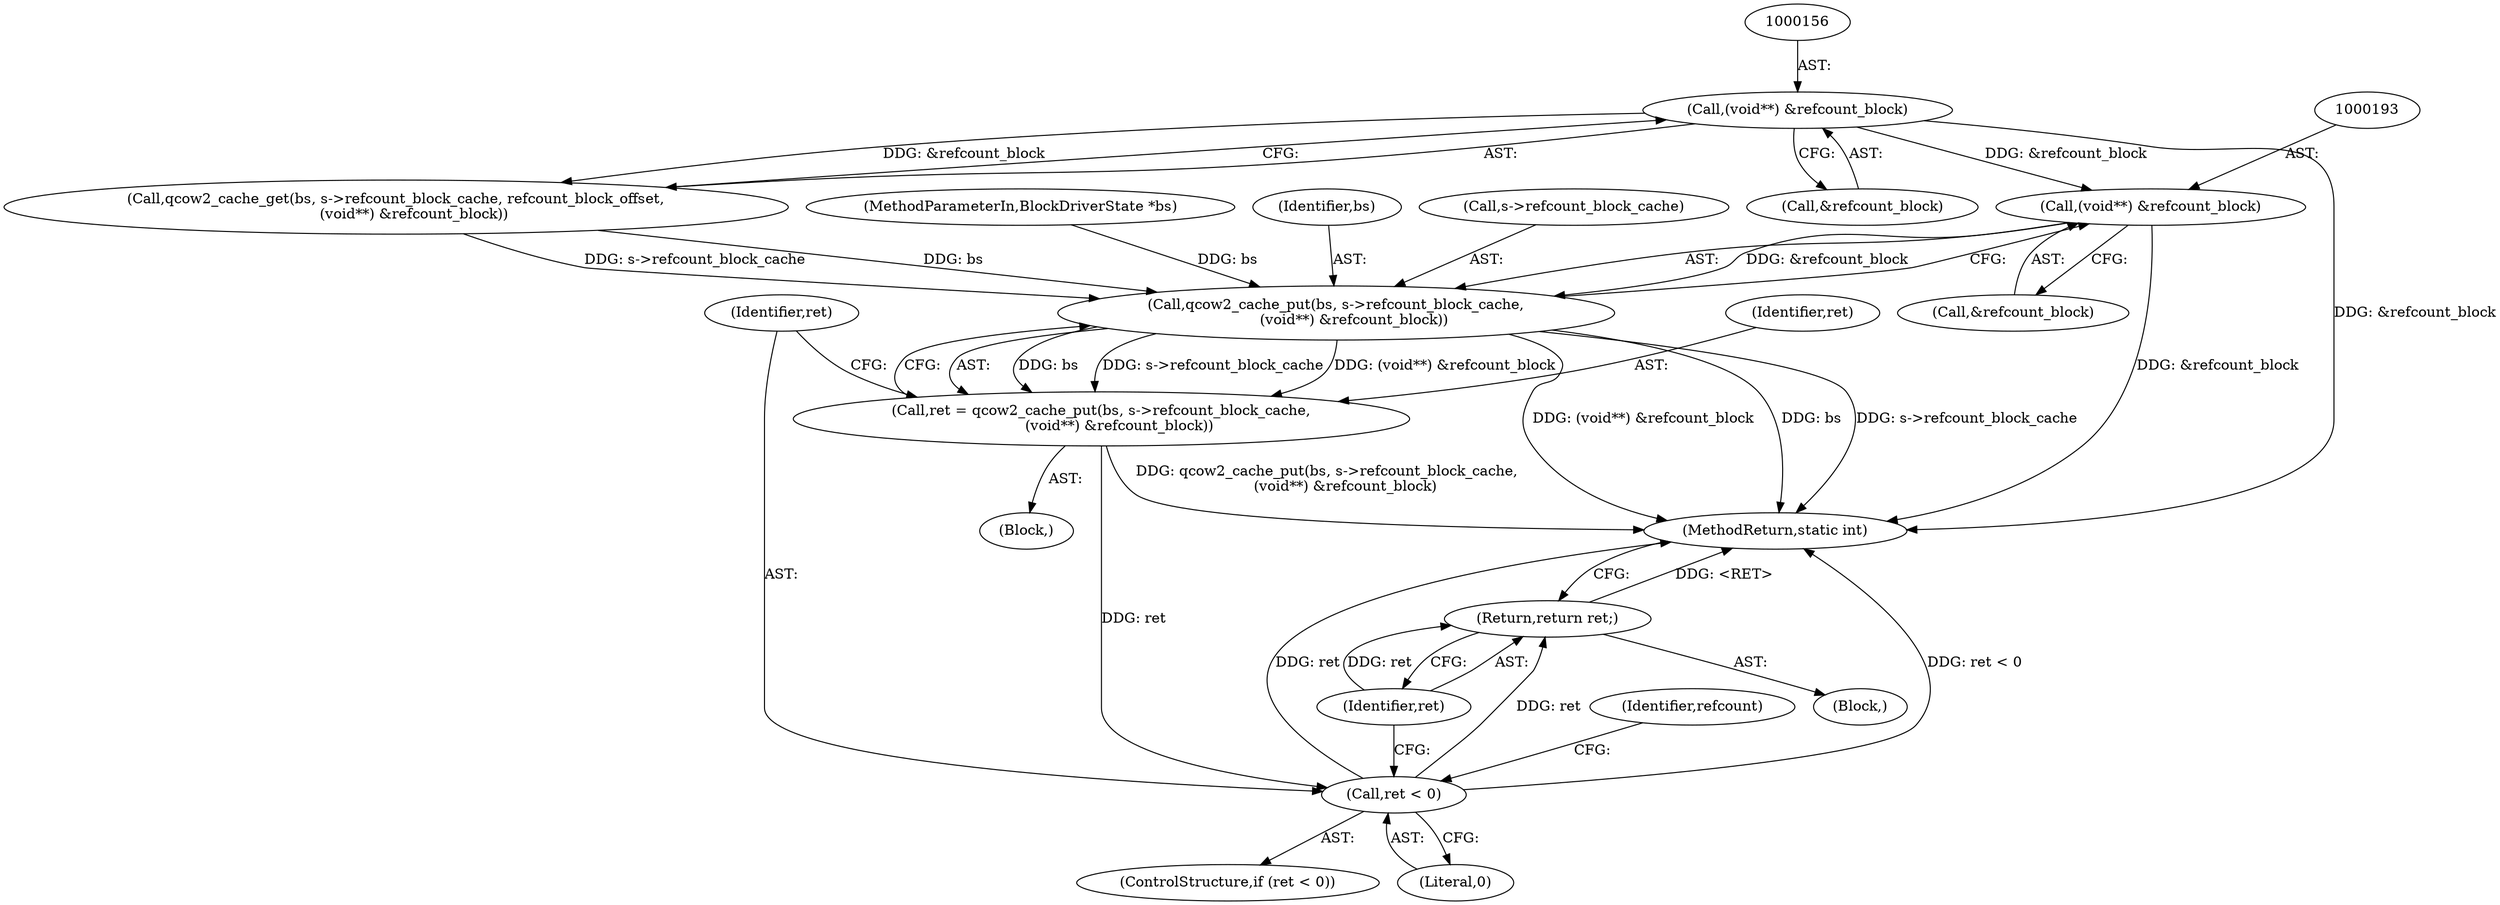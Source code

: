 digraph "0_qemu_db8a31d11d6a60f48d6817530640d75aa72a9a2f@pointer" {
"1000192" [label="(Call,(void**) &refcount_block)"];
"1000155" [label="(Call,(void**) &refcount_block)"];
"1000187" [label="(Call,qcow2_cache_put(bs, s->refcount_block_cache,\n        (void**) &refcount_block))"];
"1000185" [label="(Call,ret = qcow2_cache_put(bs, s->refcount_block_cache,\n        (void**) &refcount_block))"];
"1000197" [label="(Call,ret < 0)"];
"1000201" [label="(Return,return ret;)"];
"1000189" [label="(Call,s->refcount_block_cache)"];
"1000185" [label="(Call,ret = qcow2_cache_put(bs, s->refcount_block_cache,\n        (void**) &refcount_block))"];
"1000192" [label="(Call,(void**) &refcount_block)"];
"1000194" [label="(Call,&refcount_block)"];
"1000196" [label="(ControlStructure,if (ret < 0))"];
"1000157" [label="(Call,&refcount_block)"];
"1000199" [label="(Literal,0)"];
"1000200" [label="(Block,)"];
"1000202" [label="(Identifier,ret)"];
"1000187" [label="(Call,qcow2_cache_put(bs, s->refcount_block_cache,\n        (void**) &refcount_block))"];
"1000149" [label="(Call,qcow2_cache_get(bs, s->refcount_block_cache, refcount_block_offset,\n        (void**) &refcount_block))"];
"1000101" [label="(MethodParameterIn,BlockDriverState *bs)"];
"1000205" [label="(MethodReturn,static int)"];
"1000103" [label="(Block,)"];
"1000188" [label="(Identifier,bs)"];
"1000155" [label="(Call,(void**) &refcount_block)"];
"1000197" [label="(Call,ret < 0)"];
"1000201" [label="(Return,return ret;)"];
"1000204" [label="(Identifier,refcount)"];
"1000198" [label="(Identifier,ret)"];
"1000186" [label="(Identifier,ret)"];
"1000192" -> "1000187"  [label="AST: "];
"1000192" -> "1000194"  [label="CFG: "];
"1000193" -> "1000192"  [label="AST: "];
"1000194" -> "1000192"  [label="AST: "];
"1000187" -> "1000192"  [label="CFG: "];
"1000192" -> "1000205"  [label="DDG: &refcount_block"];
"1000192" -> "1000187"  [label="DDG: &refcount_block"];
"1000155" -> "1000192"  [label="DDG: &refcount_block"];
"1000155" -> "1000149"  [label="AST: "];
"1000155" -> "1000157"  [label="CFG: "];
"1000156" -> "1000155"  [label="AST: "];
"1000157" -> "1000155"  [label="AST: "];
"1000149" -> "1000155"  [label="CFG: "];
"1000155" -> "1000205"  [label="DDG: &refcount_block"];
"1000155" -> "1000149"  [label="DDG: &refcount_block"];
"1000187" -> "1000185"  [label="AST: "];
"1000188" -> "1000187"  [label="AST: "];
"1000189" -> "1000187"  [label="AST: "];
"1000185" -> "1000187"  [label="CFG: "];
"1000187" -> "1000205"  [label="DDG: bs"];
"1000187" -> "1000205"  [label="DDG: s->refcount_block_cache"];
"1000187" -> "1000205"  [label="DDG: (void**) &refcount_block"];
"1000187" -> "1000185"  [label="DDG: bs"];
"1000187" -> "1000185"  [label="DDG: s->refcount_block_cache"];
"1000187" -> "1000185"  [label="DDG: (void**) &refcount_block"];
"1000149" -> "1000187"  [label="DDG: bs"];
"1000149" -> "1000187"  [label="DDG: s->refcount_block_cache"];
"1000101" -> "1000187"  [label="DDG: bs"];
"1000185" -> "1000103"  [label="AST: "];
"1000186" -> "1000185"  [label="AST: "];
"1000198" -> "1000185"  [label="CFG: "];
"1000185" -> "1000205"  [label="DDG: qcow2_cache_put(bs, s->refcount_block_cache,\n        (void**) &refcount_block)"];
"1000185" -> "1000197"  [label="DDG: ret"];
"1000197" -> "1000196"  [label="AST: "];
"1000197" -> "1000199"  [label="CFG: "];
"1000198" -> "1000197"  [label="AST: "];
"1000199" -> "1000197"  [label="AST: "];
"1000202" -> "1000197"  [label="CFG: "];
"1000204" -> "1000197"  [label="CFG: "];
"1000197" -> "1000205"  [label="DDG: ret < 0"];
"1000197" -> "1000205"  [label="DDG: ret"];
"1000197" -> "1000201"  [label="DDG: ret"];
"1000201" -> "1000200"  [label="AST: "];
"1000201" -> "1000202"  [label="CFG: "];
"1000202" -> "1000201"  [label="AST: "];
"1000205" -> "1000201"  [label="CFG: "];
"1000201" -> "1000205"  [label="DDG: <RET>"];
"1000202" -> "1000201"  [label="DDG: ret"];
}
